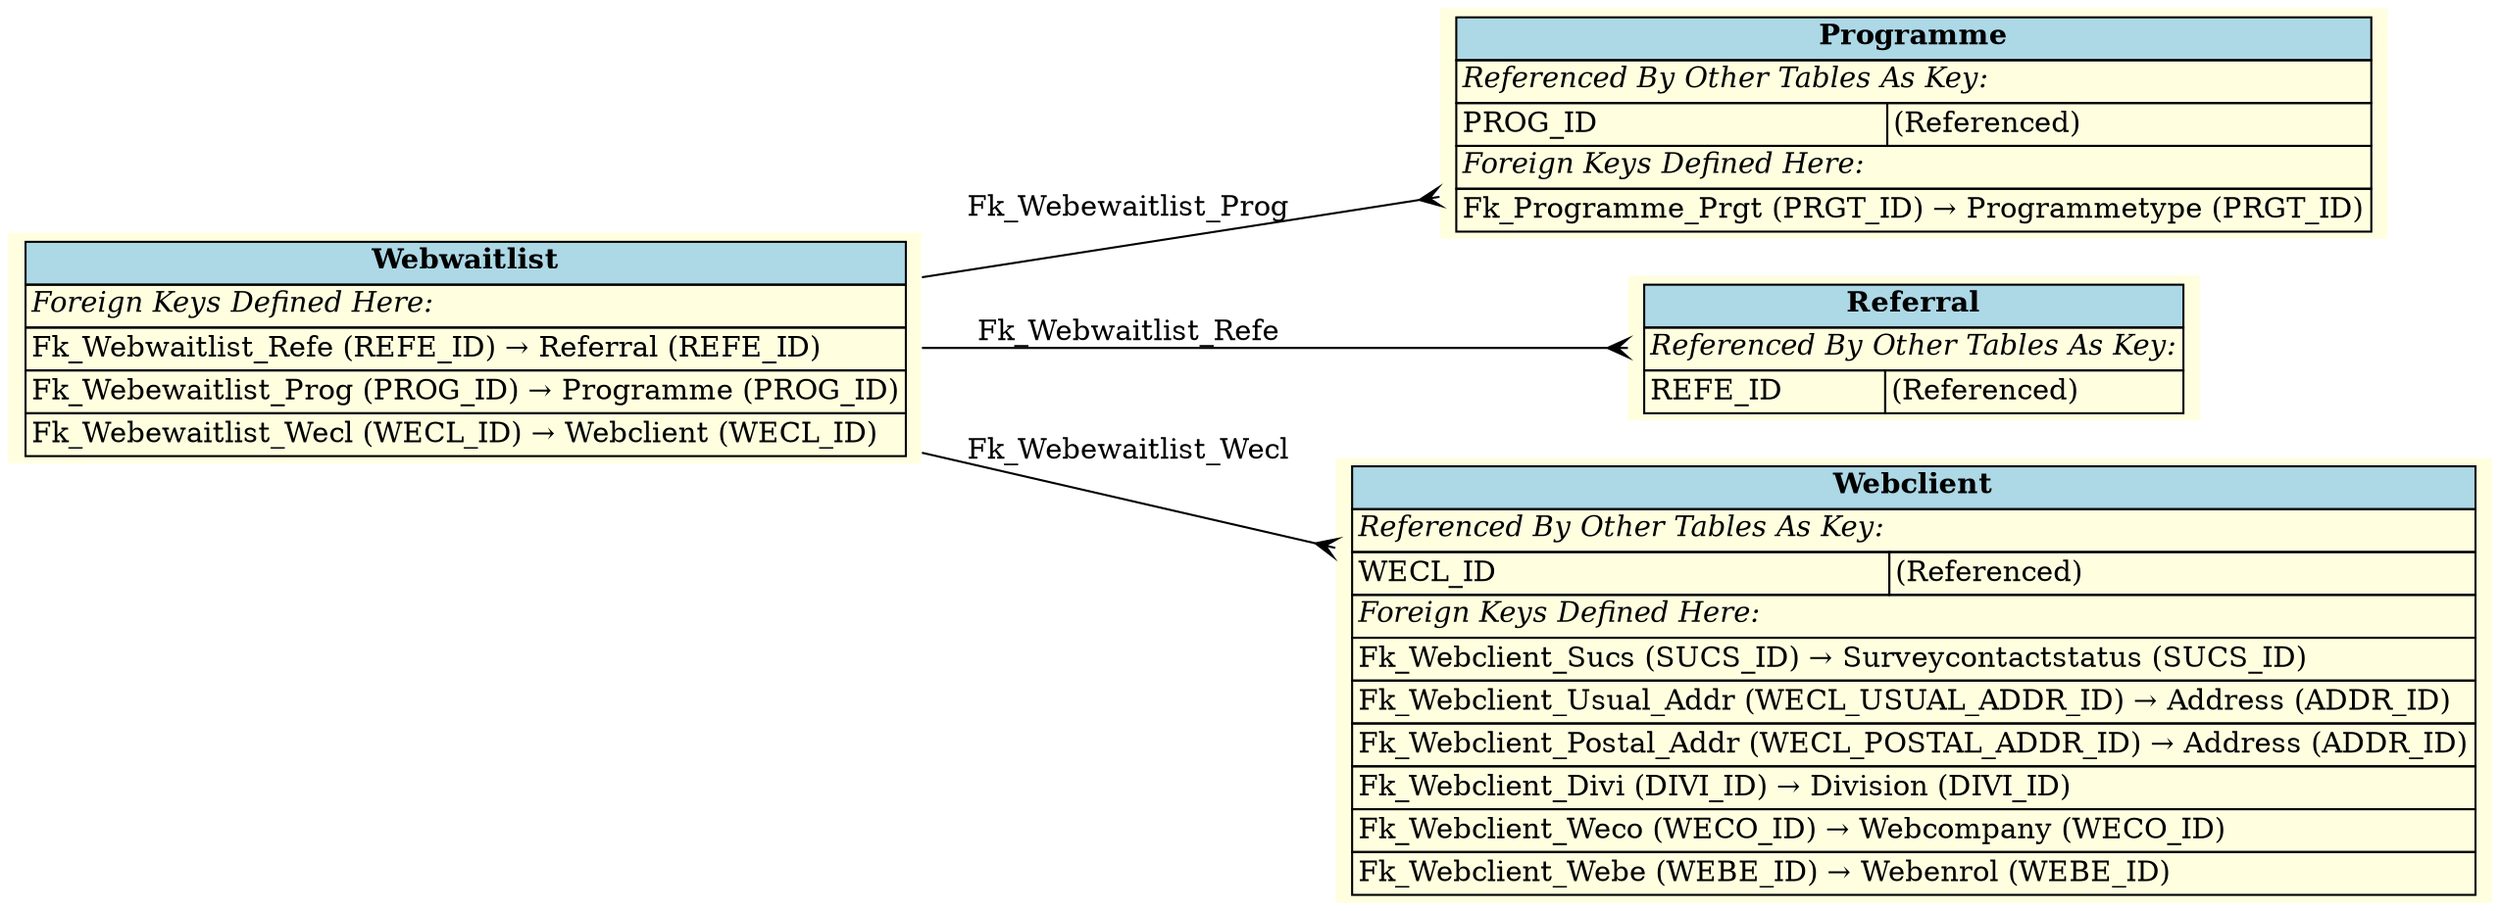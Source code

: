 digraph ERD {
  rankdir=LR;
  node [shape=plaintext, style=filled, fillcolor=lightyellow];
  edge [arrowhead=crow, arrowtail=none, dir=both, labelfontsize=10];

  "Webwaitlist" [
    label=<
    <TABLE BORDER="0" CELLBORDER="1" CELLSPACING="0" BGCOLOR="lightyellow">
      <TR><TD COLSPAN="2" BGCOLOR="lightblue"><B>Webwaitlist</B></TD></TR>
      <TR><TD COLSPAN="2" ALIGN="LEFT"><I>Foreign Keys Defined Here:</I></TD></TR>
      <TR><TD ALIGN="LEFT" COLSPAN="2">Fk_Webwaitlist_Refe (REFE_ID) &rarr; Referral (REFE_ID)</TD></TR>
      <TR><TD ALIGN="LEFT" COLSPAN="2">Fk_Webewaitlist_Prog (PROG_ID) &rarr; Programme (PROG_ID)</TD></TR>
      <TR><TD ALIGN="LEFT" COLSPAN="2">Fk_Webewaitlist_Wecl (WECL_ID) &rarr; Webclient (WECL_ID)</TD></TR>
    </TABLE>
    >
  ];

  "Programme" [
    label=<
    <TABLE BORDER="0" CELLBORDER="1" CELLSPACING="0" BGCOLOR="lightyellow">
      <TR><TD COLSPAN="2" BGCOLOR="lightblue"><B>Programme</B></TD></TR>
      <TR><TD COLSPAN="2" ALIGN="LEFT"><I>Referenced By Other Tables As Key:</I></TD></TR>
      <TR><TD ALIGN="LEFT">PROG_ID</TD><TD ALIGN="LEFT">(Referenced)</TD></TR>
      <TR><TD COLSPAN="2" ALIGN="LEFT"><I>Foreign Keys Defined Here:</I></TD></TR>
      <TR><TD ALIGN="LEFT" COLSPAN="2">Fk_Programme_Prgt (PRGT_ID) &rarr; Programmetype (PRGT_ID)</TD></TR>
    </TABLE>
    >
  ];

  "Referral" [
    label=<
    <TABLE BORDER="0" CELLBORDER="1" CELLSPACING="0" BGCOLOR="lightyellow">
      <TR><TD COLSPAN="2" BGCOLOR="lightblue"><B>Referral</B></TD></TR>
      <TR><TD COLSPAN="2" ALIGN="LEFT"><I>Referenced By Other Tables As Key:</I></TD></TR>
      <TR><TD ALIGN="LEFT">REFE_ID</TD><TD ALIGN="LEFT">(Referenced)</TD></TR>
    </TABLE>
    >
  ];

  "Webclient" [
    label=<
    <TABLE BORDER="0" CELLBORDER="1" CELLSPACING="0" BGCOLOR="lightyellow">
      <TR><TD COLSPAN="2" BGCOLOR="lightblue"><B>Webclient</B></TD></TR>
      <TR><TD COLSPAN="2" ALIGN="LEFT"><I>Referenced By Other Tables As Key:</I></TD></TR>
      <TR><TD ALIGN="LEFT">WECL_ID</TD><TD ALIGN="LEFT">(Referenced)</TD></TR>
      <TR><TD COLSPAN="2" ALIGN="LEFT"><I>Foreign Keys Defined Here:</I></TD></TR>
      <TR><TD ALIGN="LEFT" COLSPAN="2">Fk_Webclient_Sucs (SUCS_ID) &rarr; Surveycontactstatus (SUCS_ID)</TD></TR>
      <TR><TD ALIGN="LEFT" COLSPAN="2">Fk_Webclient_Usual_Addr (WECL_USUAL_ADDR_ID) &rarr; Address (ADDR_ID)</TD></TR>
      <TR><TD ALIGN="LEFT" COLSPAN="2">Fk_Webclient_Postal_Addr (WECL_POSTAL_ADDR_ID) &rarr; Address (ADDR_ID)</TD></TR>
      <TR><TD ALIGN="LEFT" COLSPAN="2">Fk_Webclient_Divi (DIVI_ID) &rarr; Division (DIVI_ID)</TD></TR>
      <TR><TD ALIGN="LEFT" COLSPAN="2">Fk_Webclient_Weco (WECO_ID) &rarr; Webcompany (WECO_ID)</TD></TR>
      <TR><TD ALIGN="LEFT" COLSPAN="2">Fk_Webclient_Webe (WEBE_ID) &rarr; Webenrol (WEBE_ID)</TD></TR>
    </TABLE>
    >
  ];

  "Webwaitlist" -> "Programme" [label=" Fk_Webewaitlist_Prog "];
  "Webwaitlist" -> "Referral" [label=" Fk_Webwaitlist_Refe "];
  "Webwaitlist" -> "Webclient" [label=" Fk_Webewaitlist_Wecl "];
}
